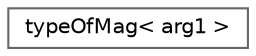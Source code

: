 digraph "Graphical Class Hierarchy"
{
 // LATEX_PDF_SIZE
  bgcolor="transparent";
  edge [fontname=Helvetica,fontsize=10,labelfontname=Helvetica,labelfontsize=10];
  node [fontname=Helvetica,fontsize=10,shape=box,height=0.2,width=0.4];
  rankdir="LR";
  Node0 [id="Node000000",label="typeOfMag\< arg1 \>",height=0.2,width=0.4,color="grey40", fillcolor="white", style="filled",URL="$classFoam_1_1typeOfMag.html",tooltip=" "];
}
